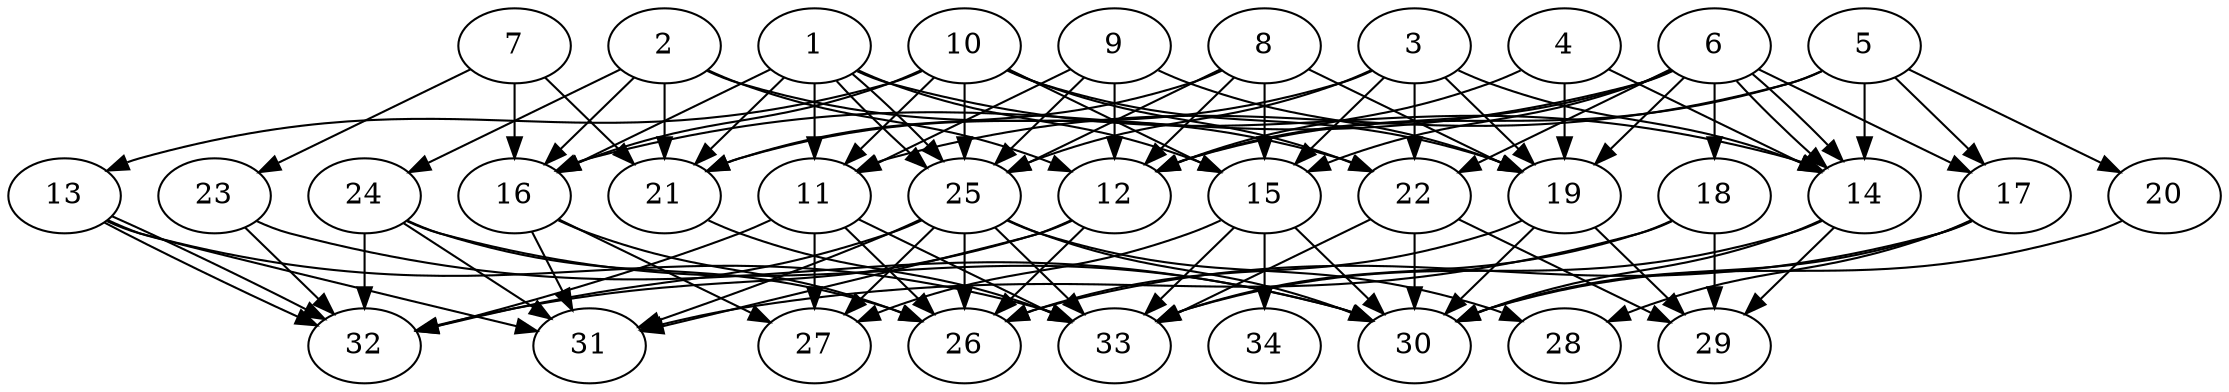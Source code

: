 // DAG (tier=2-normal, mode=compute, n=34, ccr=0.360, fat=0.697, density=0.570, regular=0.463, jump=0.173, mindata=524288, maxdata=8388608)
// DAG automatically generated by daggen at Sun Aug 24 16:33:33 2025
// /home/ermia/Project/Environments/daggen/bin/daggen --dot --ccr 0.360 --fat 0.697 --regular 0.463 --density 0.570 --jump 0.173 --mindata 524288 --maxdata 8388608 -n 34 
digraph G {
  1 [size="175736449927217152000", alpha="0.12", expect_size="87868224963608576000"]
  1 -> 11 [size ="250994701107200"]
  1 -> 14 [size ="250994701107200"]
  1 -> 15 [size ="250994701107200"]
  1 -> 16 [size ="250994701107200"]
  1 -> 21 [size ="250994701107200"]
  1 -> 25 [size ="250994701107200"]
  1 -> 25 [size ="250994701107200"]
  2 [size="135591408771700621312", alpha="0.11", expect_size="67795704385850310656"]
  2 -> 12 [size ="211143687667712"]
  2 -> 16 [size ="211143687667712"]
  2 -> 21 [size ="211143687667712"]
  2 -> 22 [size ="211143687667712"]
  2 -> 24 [size ="211143687667712"]
  3 [size="437049179978327916544", alpha="0.14", expect_size="218524589989163958272"]
  3 -> 14 [size ="460726854483968"]
  3 -> 15 [size ="460726854483968"]
  3 -> 19 [size ="460726854483968"]
  3 -> 21 [size ="460726854483968"]
  3 -> 22 [size ="460726854483968"]
  3 -> 25 [size ="460726854483968"]
  4 [size="49307482920146960384", alpha="0.15", expect_size="24653741460073480192"]
  4 -> 12 [size ="107571826393088"]
  4 -> 14 [size ="107571826393088"]
  4 -> 19 [size ="107571826393088"]
  5 [size="465787155625541632", alpha="0.13", expect_size="232893577812770816"]
  5 -> 11 [size ="4807083425792"]
  5 -> 12 [size ="4807083425792"]
  5 -> 14 [size ="4807083425792"]
  5 -> 17 [size ="4807083425792"]
  5 -> 20 [size ="4807083425792"]
  6 [size="120823452029756704", alpha="0.10", expect_size="60411726014878352"]
  6 -> 12 [size ="111696001630208"]
  6 -> 14 [size ="111696001630208"]
  6 -> 14 [size ="111696001630208"]
  6 -> 15 [size ="111696001630208"]
  6 -> 16 [size ="111696001630208"]
  6 -> 17 [size ="111696001630208"]
  6 -> 18 [size ="111696001630208"]
  6 -> 19 [size ="111696001630208"]
  6 -> 22 [size ="111696001630208"]
  7 [size="20163448008068825088", alpha="0.05", expect_size="10081724004034412544"]
  7 -> 16 [size ="59265213530112"]
  7 -> 21 [size ="59265213530112"]
  7 -> 23 [size ="59265213530112"]
  8 [size="1067867081076006784", alpha="0.10", expect_size="533933540538003392"]
  8 -> 12 [size ="402397130129408"]
  8 -> 15 [size ="402397130129408"]
  8 -> 19 [size ="402397130129408"]
  8 -> 21 [size ="402397130129408"]
  8 -> 25 [size ="402397130129408"]
  9 [size="126247326011124350976", alpha="0.03", expect_size="63123663005562175488"]
  9 -> 11 [size ="201328278110208"]
  9 -> 12 [size ="201328278110208"]
  9 -> 19 [size ="201328278110208"]
  9 -> 25 [size ="201328278110208"]
  10 [size="13756435819859074", alpha="0.17", expect_size="6878217909929537"]
  10 -> 11 [size ="531382086402048"]
  10 -> 13 [size ="531382086402048"]
  10 -> 15 [size ="531382086402048"]
  10 -> 16 [size ="531382086402048"]
  10 -> 19 [size ="531382086402048"]
  10 -> 22 [size ="531382086402048"]
  10 -> 25 [size ="531382086402048"]
  11 [size="71171771856437936", alpha="0.15", expect_size="35585885928218968"]
  11 -> 26 [size ="83659285594112"]
  11 -> 27 [size ="83659285594112"]
  11 -> 32 [size ="83659285594112"]
  11 -> 33 [size ="83659285594112"]
  12 [size="15709426091544230", alpha="0.17", expect_size="7854713045772115"]
  12 -> 26 [size ="401235979010048"]
  12 -> 31 [size ="401235979010048"]
  12 -> 32 [size ="401235979010048"]
  13 [size="58593359319707680768", alpha="0.17", expect_size="29296679659853840384"]
  13 -> 31 [size ="120685636616192"]
  13 -> 32 [size ="120685636616192"]
  13 -> 32 [size ="120685636616192"]
  13 -> 33 [size ="120685636616192"]
  14 [size="381550120734176575488", alpha="0.03", expect_size="190775060367088287744"]
  14 -> 29 [size ="420847143616512"]
  14 -> 30 [size ="420847143616512"]
  14 -> 33 [size ="420847143616512"]
  15 [size="18226330449477632000", alpha="0.02", expect_size="9113165224738816000"]
  15 -> 27 [size ="55405916979200"]
  15 -> 30 [size ="55405916979200"]
  15 -> 33 [size ="55405916979200"]
  15 -> 34 [size ="55405916979200"]
  16 [size="19555206850343337984", alpha="0.17", expect_size="9777603425171668992"]
  16 -> 26 [size ="58067295141888"]
  16 -> 27 [size ="58067295141888"]
  16 -> 31 [size ="58067295141888"]
  17 [size="1007004044738519680", alpha="0.18", expect_size="503502022369259840"]
  17 -> 26 [size ="483506480218112"]
  17 -> 28 [size ="483506480218112"]
  17 -> 30 [size ="483506480218112"]
  18 [size="26561112427639976", alpha="0.07", expect_size="13280556213819988"]
  18 -> 29 [size ="551328250068992"]
  18 -> 31 [size ="551328250068992"]
  18 -> 33 [size ="551328250068992"]
  19 [size="595906301487219328", alpha="0.15", expect_size="297953150743609664"]
  19 -> 26 [size ="487335208681472"]
  19 -> 29 [size ="487335208681472"]
  19 -> 30 [size ="487335208681472"]
  20 [size="426171705021616357376", alpha="0.06", expect_size="213085852510808178688"]
  20 -> 30 [size ="453050271531008"]
  21 [size="14774811886827220", alpha="0.00", expect_size="7387405943413610"]
  21 -> 33 [size ="22178439364608"]
  22 [size="164588308280765", alpha="0.06", expect_size="82294154140382"]
  22 -> 29 [size ="4556431818752"]
  22 -> 30 [size ="4556431818752"]
  22 -> 33 [size ="4556431818752"]
  23 [size="759058170238752896", alpha="0.03", expect_size="379529085119376448"]
  23 -> 30 [size ="443240297791488"]
  23 -> 32 [size ="443240297791488"]
  24 [size="501747287928602624", alpha="0.19", expect_size="250873643964301312"]
  24 -> 26 [size ="5051418411008"]
  24 -> 30 [size ="5051418411008"]
  24 -> 31 [size ="5051418411008"]
  24 -> 32 [size ="5051418411008"]
  25 [size="182273461182972035072", alpha="0.13", expect_size="91136730591486017536"]
  25 -> 26 [size ="257181039460352"]
  25 -> 27 [size ="257181039460352"]
  25 -> 28 [size ="257181039460352"]
  25 -> 30 [size ="257181039460352"]
  25 -> 31 [size ="257181039460352"]
  25 -> 32 [size ="257181039460352"]
  25 -> 33 [size ="257181039460352"]
  26 [size="242044776106787078144", alpha="0.13", expect_size="121022388053393539072"]
  27 [size="498650091216506454016", alpha="0.17", expect_size="249325045608253227008"]
  28 [size="174294681348210688000", alpha="0.16", expect_size="87147340674105344000"]
  29 [size="762490917948663", alpha="0.04", expect_size="381245458974331"]
  30 [size="1021930584593146624", alpha="0.14", expect_size="510965292296573312"]
  31 [size="345286631202820736", alpha="0.10", expect_size="172643315601410368"]
  32 [size="25237659376060408", alpha="0.11", expect_size="12618829688030204"]
  33 [size="377684720596650295296", alpha="0.12", expect_size="188842360298325147648"]
  34 [size="8049634258811615", alpha="0.17", expect_size="4024817129405807"]
}